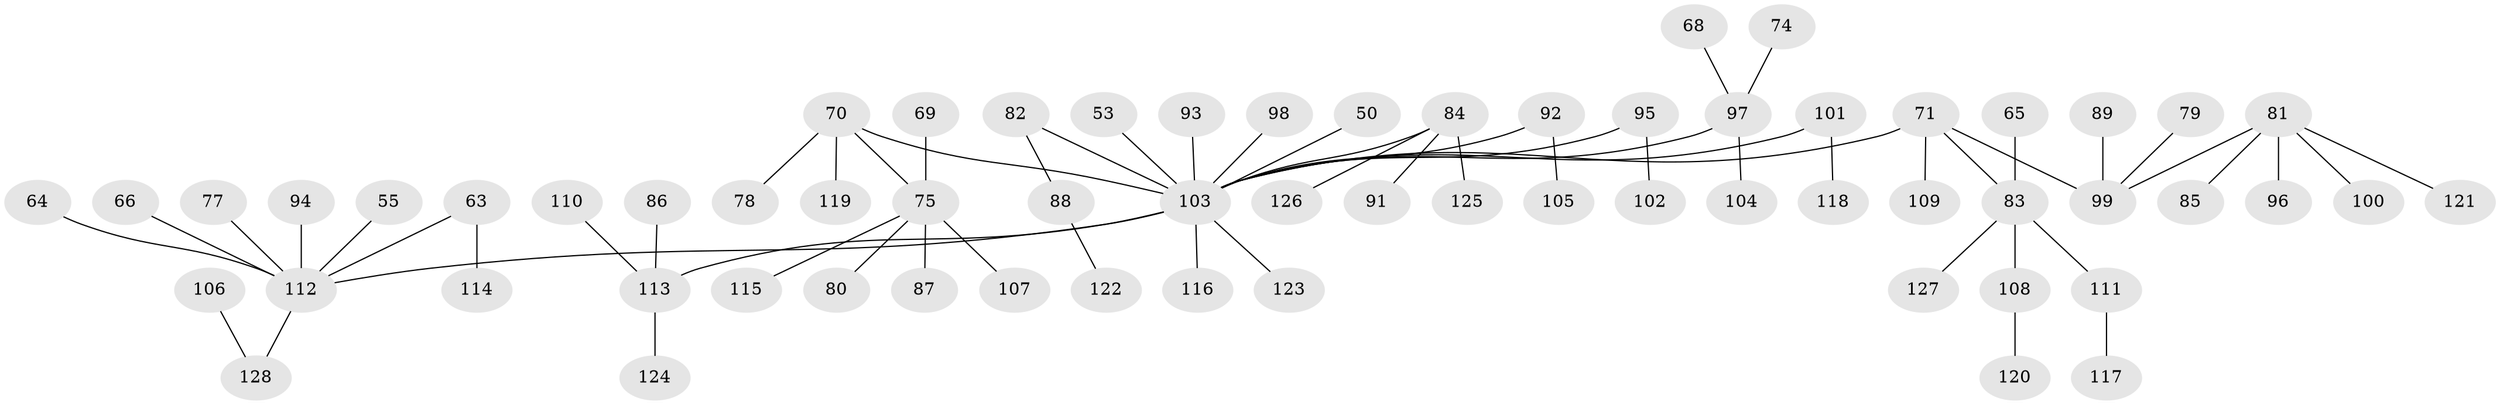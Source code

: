 // original degree distribution, {3: 0.140625, 5: 0.0546875, 4: 0.046875, 7: 0.0078125, 2: 0.21875, 1: 0.515625, 6: 0.015625}
// Generated by graph-tools (version 1.1) at 2025/56/03/04/25 21:56:18]
// undirected, 64 vertices, 63 edges
graph export_dot {
graph [start="1"]
  node [color=gray90,style=filled];
  50;
  53;
  55;
  63;
  64 [super="+20+23"];
  65;
  66;
  68;
  69;
  70 [super="+21+59"];
  71 [super="+13+9+11"];
  74;
  75 [super="+49+43+48+60+57"];
  77;
  78;
  79;
  80;
  81 [super="+72"];
  82 [super="+47"];
  83 [super="+67+62"];
  84 [super="+73"];
  85;
  86;
  87;
  88;
  89;
  91;
  92;
  93 [super="+25"];
  94;
  95;
  96;
  97 [super="+56"];
  98;
  99 [super="+45"];
  100;
  101 [super="+52+54"];
  102;
  103 [super="+4+44"];
  104;
  105;
  106;
  107;
  108;
  109;
  110;
  111;
  112 [super="+7+3+27+10+32+41"];
  113 [super="+58+76+90+39+51"];
  114;
  115;
  116;
  117;
  118;
  119;
  120;
  121;
  122;
  123;
  124;
  125;
  126;
  127;
  128 [super="+46"];
  50 -- 103;
  53 -- 103;
  55 -- 112;
  63 -- 114;
  63 -- 112;
  64 -- 112;
  65 -- 83;
  66 -- 112;
  68 -- 97;
  69 -- 75;
  70 -- 119;
  70 -- 103;
  70 -- 78;
  70 -- 75;
  71 -- 109;
  71 -- 103;
  71 -- 99;
  71 -- 83;
  74 -- 97;
  75 -- 87;
  75 -- 115;
  75 -- 107;
  75 -- 80;
  77 -- 112;
  79 -- 99;
  81 -- 121;
  81 -- 96;
  81 -- 99;
  81 -- 100;
  81 -- 85;
  82 -- 88;
  82 -- 103;
  83 -- 127;
  83 -- 108;
  83 -- 111;
  84 -- 103;
  84 -- 91;
  84 -- 125;
  84 -- 126;
  86 -- 113;
  88 -- 122;
  89 -- 99;
  92 -- 105;
  92 -- 103;
  93 -- 103;
  94 -- 112;
  95 -- 102;
  95 -- 103;
  97 -- 103;
  97 -- 104;
  98 -- 103;
  101 -- 118;
  101 -- 103;
  103 -- 112;
  103 -- 116;
  103 -- 123;
  103 -- 113;
  106 -- 128;
  108 -- 120;
  110 -- 113;
  111 -- 117;
  112 -- 128;
  113 -- 124;
}
